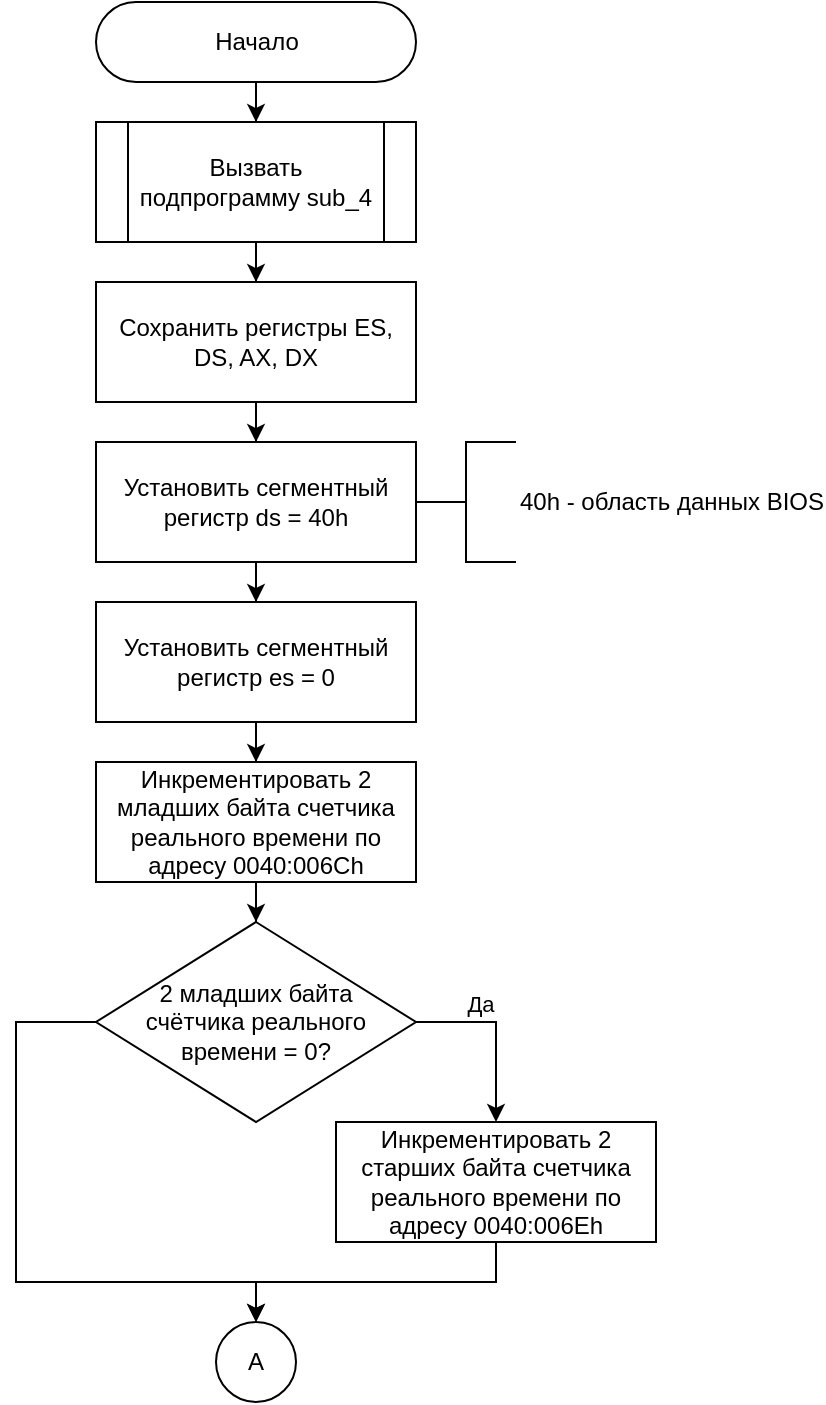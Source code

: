 <mxfile version="20.3.0" type="device"><diagram id="RbmcKDmYWvJ3WSuTUZg_" name="Страница 1"><mxGraphModel dx="813" dy="472" grid="1" gridSize="10" guides="1" tooltips="1" connect="1" arrows="1" fold="1" page="1" pageScale="1" pageWidth="827" pageHeight="1169" math="0" shadow="0"><root><mxCell id="0"/><mxCell id="1" parent="0"/><mxCell id="35E9MzP7trfPzzmu3l6c-12" style="edgeStyle=orthogonalEdgeStyle;rounded=0;orthogonalLoop=1;jettySize=auto;html=1;" parent="1" source="35E9MzP7trfPzzmu3l6c-2" target="35E9MzP7trfPzzmu3l6c-3" edge="1"><mxGeometry relative="1" as="geometry"/></mxCell><mxCell id="35E9MzP7trfPzzmu3l6c-2" value="Начало" style="html=1;dashed=0;whitespace=wrap;shape=mxgraph.dfd.start" parent="1" vertex="1"><mxGeometry x="320" y="40" width="160" height="40" as="geometry"/></mxCell><mxCell id="35E9MzP7trfPzzmu3l6c-13" style="edgeStyle=orthogonalEdgeStyle;rounded=0;orthogonalLoop=1;jettySize=auto;html=1;" parent="1" source="35E9MzP7trfPzzmu3l6c-3" target="35E9MzP7trfPzzmu3l6c-4" edge="1"><mxGeometry relative="1" as="geometry"/></mxCell><mxCell id="35E9MzP7trfPzzmu3l6c-3" value="Вызвать подпрограмму sub_4" style="shape=process;whiteSpace=wrap;html=1;backgroundOutline=1;" parent="1" vertex="1"><mxGeometry x="320" y="100" width="160" height="60" as="geometry"/></mxCell><mxCell id="35E9MzP7trfPzzmu3l6c-14" style="edgeStyle=orthogonalEdgeStyle;rounded=0;orthogonalLoop=1;jettySize=auto;html=1;" parent="1" source="35E9MzP7trfPzzmu3l6c-4" target="35E9MzP7trfPzzmu3l6c-5" edge="1"><mxGeometry relative="1" as="geometry"/></mxCell><mxCell id="35E9MzP7trfPzzmu3l6c-4" value="Сохранить регистры ES, DS, AX, DX" style="rounded=0;whiteSpace=wrap;html=1;" parent="1" vertex="1"><mxGeometry x="320" y="180" width="160" height="60" as="geometry"/></mxCell><mxCell id="35E9MzP7trfPzzmu3l6c-15" style="edgeStyle=orthogonalEdgeStyle;rounded=0;orthogonalLoop=1;jettySize=auto;html=1;" parent="1" source="35E9MzP7trfPzzmu3l6c-5" target="35E9MzP7trfPzzmu3l6c-8" edge="1"><mxGeometry relative="1" as="geometry"/></mxCell><mxCell id="35E9MzP7trfPzzmu3l6c-5" value="Установить сегментный регистр ds = 40h" style="rounded=0;whiteSpace=wrap;html=1;" parent="1" vertex="1"><mxGeometry x="320" y="260" width="160" height="60" as="geometry"/></mxCell><mxCell id="35E9MzP7trfPzzmu3l6c-17" style="edgeStyle=orthogonalEdgeStyle;rounded=0;orthogonalLoop=1;jettySize=auto;html=1;entryX=0.5;entryY=0;entryDx=0;entryDy=0;entryPerimeter=0;" parent="1" source="35E9MzP7trfPzzmu3l6c-6" target="35E9MzP7trfPzzmu3l6c-9" edge="1"><mxGeometry relative="1" as="geometry"/></mxCell><mxCell id="35E9MzP7trfPzzmu3l6c-6" value="Инкрементировать 2 младших байта счетчика реального времени по адресу 0040:006Ch" style="rounded=0;whiteSpace=wrap;html=1;" parent="1" vertex="1"><mxGeometry x="320" y="420" width="160" height="60" as="geometry"/></mxCell><mxCell id="35E9MzP7trfPzzmu3l6c-7" value="40h - область данных BIOS" style="strokeWidth=1;html=1;shape=mxgraph.flowchart.annotation_2;align=left;labelPosition=right;pointerEvents=1;" parent="1" vertex="1"><mxGeometry x="480" y="260" width="50" height="60" as="geometry"/></mxCell><mxCell id="35E9MzP7trfPzzmu3l6c-16" style="edgeStyle=orthogonalEdgeStyle;rounded=0;orthogonalLoop=1;jettySize=auto;html=1;" parent="1" source="35E9MzP7trfPzzmu3l6c-8" target="35E9MzP7trfPzzmu3l6c-6" edge="1"><mxGeometry relative="1" as="geometry"/></mxCell><mxCell id="35E9MzP7trfPzzmu3l6c-8" value="Установить сегментный регистр es = 0" style="rounded=0;whiteSpace=wrap;html=1;" parent="1" vertex="1"><mxGeometry x="320" y="340" width="160" height="60" as="geometry"/></mxCell><mxCell id="35E9MzP7trfPzzmu3l6c-18" value="Да" style="edgeStyle=orthogonalEdgeStyle;rounded=0;orthogonalLoop=1;jettySize=auto;html=1;verticalAlign=bottom;entryX=0.5;entryY=0;entryDx=0;entryDy=0;" parent="1" source="35E9MzP7trfPzzmu3l6c-9" target="35E9MzP7trfPzzmu3l6c-11" edge="1"><mxGeometry x="-0.3" relative="1" as="geometry"><Array as="points"><mxPoint x="520" y="550"/></Array><mxPoint as="offset"/></mxGeometry></mxCell><mxCell id="35E9MzP7trfPzzmu3l6c-20" style="edgeStyle=orthogonalEdgeStyle;rounded=0;orthogonalLoop=1;jettySize=auto;html=1;" parent="1" source="35E9MzP7trfPzzmu3l6c-9" edge="1"><mxGeometry relative="1" as="geometry"><mxPoint x="400" y="700" as="targetPoint"/><Array as="points"><mxPoint x="280" y="550"/><mxPoint x="280" y="680"/><mxPoint x="400" y="680"/></Array></mxGeometry></mxCell><mxCell id="35E9MzP7trfPzzmu3l6c-9" value="2 младших байта &lt;br&gt;счётчика реального времени = 0?" style="strokeWidth=1;html=1;shape=mxgraph.flowchart.decision;whiteSpace=wrap;" parent="1" vertex="1"><mxGeometry x="320" y="500" width="160" height="100" as="geometry"/></mxCell><mxCell id="35E9MzP7trfPzzmu3l6c-21" style="edgeStyle=orthogonalEdgeStyle;rounded=0;orthogonalLoop=1;jettySize=auto;html=1;entryX=0.5;entryY=0;entryDx=0;entryDy=0;entryPerimeter=0;" parent="1" source="35E9MzP7trfPzzmu3l6c-11" edge="1"><mxGeometry relative="1" as="geometry"><mxPoint x="400" y="700" as="targetPoint"/><Array as="points"><mxPoint x="520" y="680"/><mxPoint x="400" y="680"/></Array></mxGeometry></mxCell><mxCell id="35E9MzP7trfPzzmu3l6c-11" value="Инкрементировать 2 старших байта счетчика реального времени по адресу 0040:006Еh" style="rounded=0;whiteSpace=wrap;html=1;" parent="1" vertex="1"><mxGeometry x="440" y="600" width="160" height="60" as="geometry"/></mxCell><mxCell id="35E9MzP7trfPzzmu3l6c-26" value="А" style="ellipse;whiteSpace=wrap;html=1;aspect=fixed;strokeWidth=1;" parent="1" vertex="1"><mxGeometry x="380" y="700" width="40" height="40" as="geometry"/></mxCell></root></mxGraphModel></diagram></mxfile>